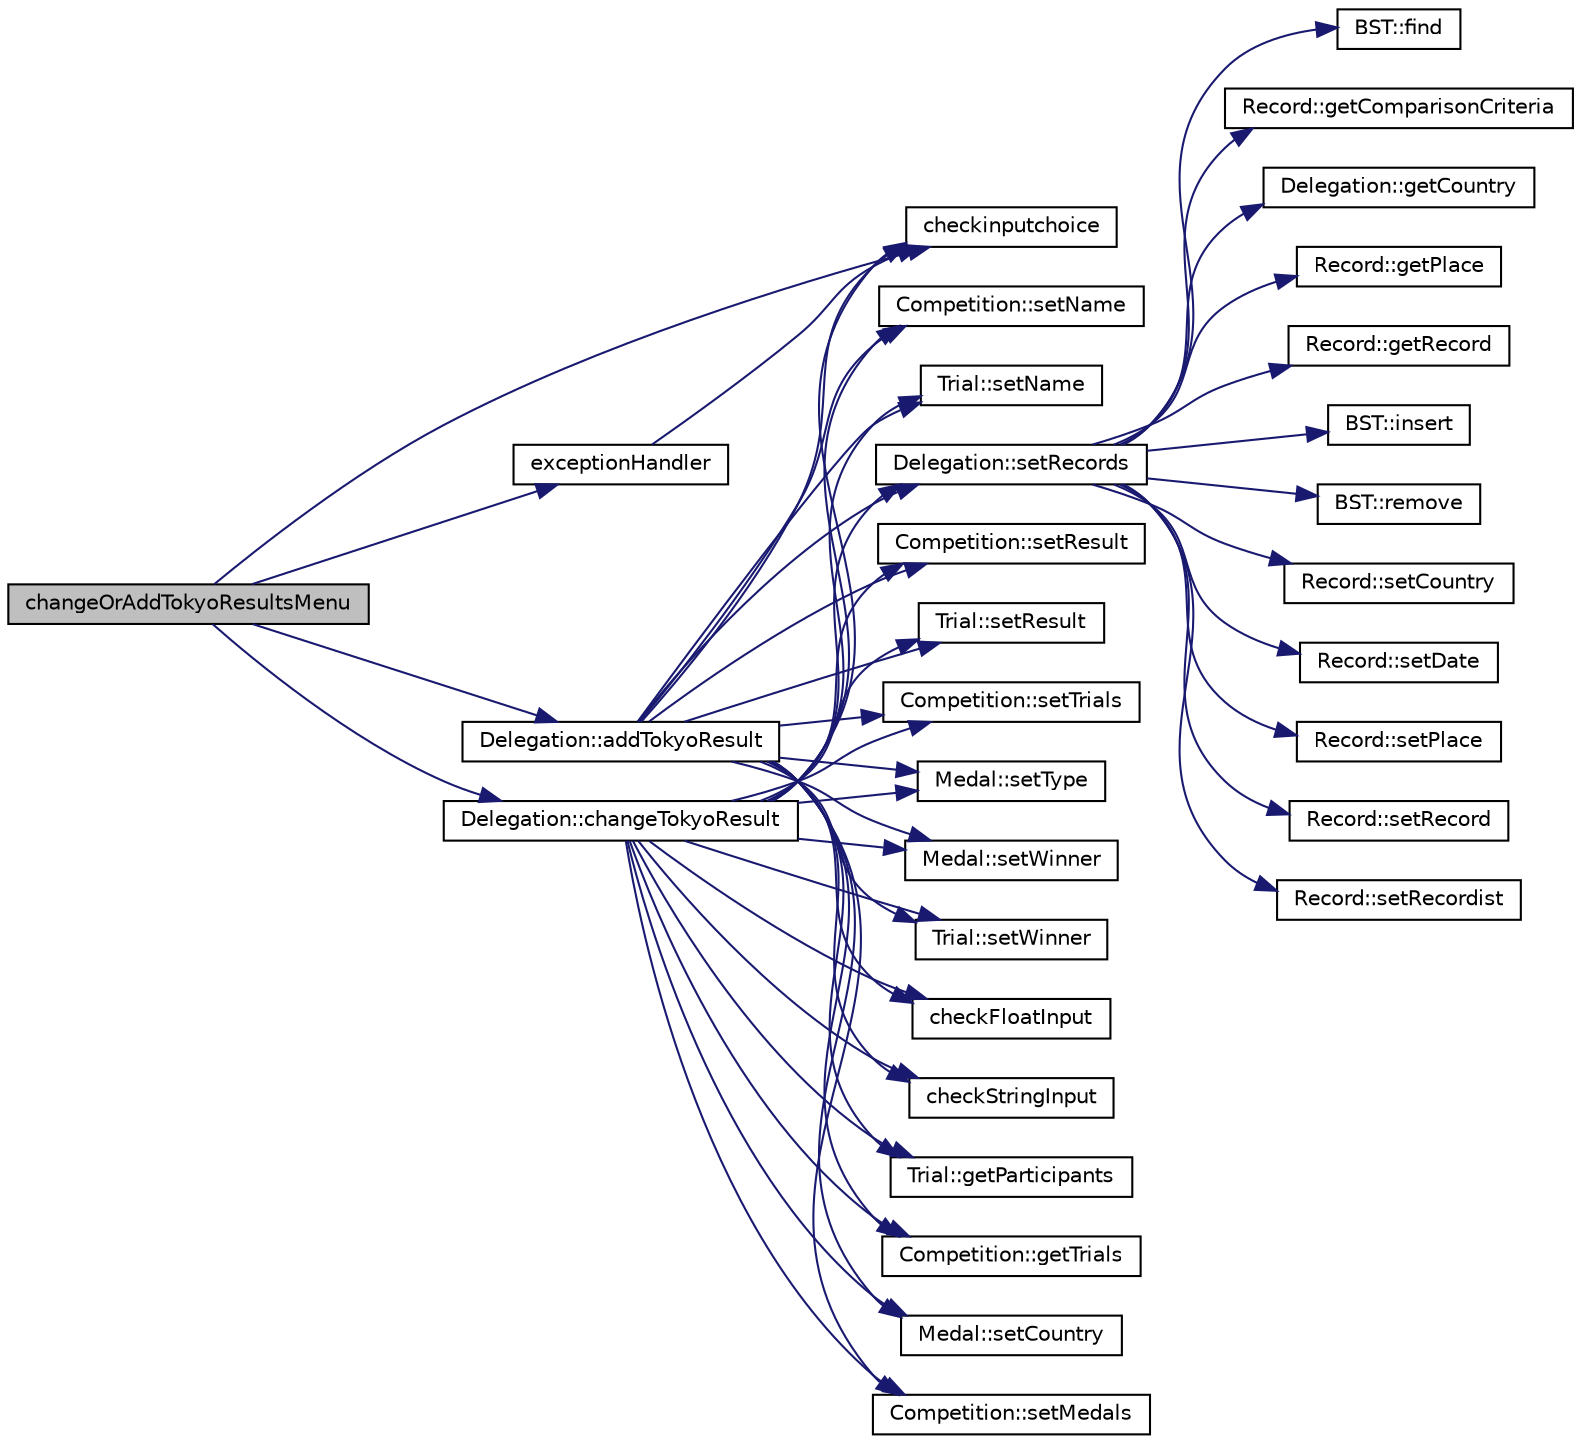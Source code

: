 digraph "changeOrAddTokyoResultsMenu"
{
 // LATEX_PDF_SIZE
  edge [fontname="Helvetica",fontsize="10",labelfontname="Helvetica",labelfontsize="10"];
  node [fontname="Helvetica",fontsize="10",shape=record];
  rankdir="LR";
  Node1 [label="changeOrAddTokyoResultsMenu",height=0.2,width=0.4,color="black", fillcolor="grey75", style="filled", fontcolor="black",tooltip=" "];
  Node1 -> Node2 [color="midnightblue",fontsize="10",style="solid",fontname="Helvetica"];
  Node2 [label="Delegation::addTokyoResult",height=0.2,width=0.4,color="black", fillcolor="white", style="filled",URL="$class_delegation.html#a0173d692b5a6254ee43c85781395b5c6",tooltip=" "];
  Node2 -> Node3 [color="midnightblue",fontsize="10",style="solid",fontname="Helvetica"];
  Node3 [label="checkFloatInput",height=0.2,width=0.4,color="black", fillcolor="white", style="filled",URL="$auxiliar_8cpp.html#a2951a42cbfb63434c2fd8f2e8ce17c0d",tooltip=" "];
  Node2 -> Node4 [color="midnightblue",fontsize="10",style="solid",fontname="Helvetica"];
  Node4 [label="checkinputchoice",height=0.2,width=0.4,color="black", fillcolor="white", style="filled",URL="$_menus_8cpp.html#a9a825f830de2a8df955bbffae0852fd8",tooltip=" "];
  Node2 -> Node5 [color="midnightblue",fontsize="10",style="solid",fontname="Helvetica"];
  Node5 [label="checkStringInput",height=0.2,width=0.4,color="black", fillcolor="white", style="filled",URL="$auxiliar_8cpp.html#a38b12b0ae17b209757adabb8c944f98b",tooltip=" "];
  Node2 -> Node6 [color="midnightblue",fontsize="10",style="solid",fontname="Helvetica"];
  Node6 [label="Trial::getParticipants",height=0.2,width=0.4,color="black", fillcolor="white", style="filled",URL="$class_trial.html#acd21887b327bab02669ba81eeb1097dd",tooltip=" "];
  Node2 -> Node7 [color="midnightblue",fontsize="10",style="solid",fontname="Helvetica"];
  Node7 [label="Competition::getTrials",height=0.2,width=0.4,color="black", fillcolor="white", style="filled",URL="$class_competition.html#a76c7d2221ebc03e40c1286e765ab8fa6",tooltip=" "];
  Node2 -> Node8 [color="midnightblue",fontsize="10",style="solid",fontname="Helvetica"];
  Node8 [label="Medal::setCountry",height=0.2,width=0.4,color="black", fillcolor="white", style="filled",URL="$class_medal.html#ac350570494f7b5e2660dd0e455d412d2",tooltip=" "];
  Node2 -> Node9 [color="midnightblue",fontsize="10",style="solid",fontname="Helvetica"];
  Node9 [label="Competition::setMedals",height=0.2,width=0.4,color="black", fillcolor="white", style="filled",URL="$class_competition.html#ab964b0de71728ad9aa76f0d1914c683a",tooltip=" "];
  Node2 -> Node10 [color="midnightblue",fontsize="10",style="solid",fontname="Helvetica"];
  Node10 [label="Competition::setName",height=0.2,width=0.4,color="black", fillcolor="white", style="filled",URL="$class_competition.html#a8433d8c5e39fb2c0cebe575c07b348a1",tooltip=" "];
  Node2 -> Node11 [color="midnightblue",fontsize="10",style="solid",fontname="Helvetica"];
  Node11 [label="Trial::setName",height=0.2,width=0.4,color="black", fillcolor="white", style="filled",URL="$class_trial.html#aab830b6e27415c2ae388f7f70561e183",tooltip=" "];
  Node2 -> Node12 [color="midnightblue",fontsize="10",style="solid",fontname="Helvetica"];
  Node12 [label="Delegation::setRecords",height=0.2,width=0.4,color="black", fillcolor="white", style="filled",URL="$class_delegation.html#a6229aa51cbac587077c939c61cbe4269",tooltip=" "];
  Node12 -> Node13 [color="midnightblue",fontsize="10",style="solid",fontname="Helvetica"];
  Node13 [label="BST::find",height=0.2,width=0.4,color="black", fillcolor="white", style="filled",URL="$class_b_s_t.html#aaf4eb6869f68db0069534f7b2dfbe53b",tooltip=" "];
  Node12 -> Node14 [color="midnightblue",fontsize="10",style="solid",fontname="Helvetica"];
  Node14 [label="Record::getComparisonCriteria",height=0.2,width=0.4,color="black", fillcolor="white", style="filled",URL="$class_record.html#a567e4ec69efbad165c75487b49437eef",tooltip=" "];
  Node12 -> Node15 [color="midnightblue",fontsize="10",style="solid",fontname="Helvetica"];
  Node15 [label="Delegation::getCountry",height=0.2,width=0.4,color="black", fillcolor="white", style="filled",URL="$class_delegation.html#a6c59a257e986222cc7bd41531f868413",tooltip=" "];
  Node12 -> Node16 [color="midnightblue",fontsize="10",style="solid",fontname="Helvetica"];
  Node16 [label="Record::getPlace",height=0.2,width=0.4,color="black", fillcolor="white", style="filled",URL="$class_record.html#a7ffc06c78b5046b4bd4fdaa43e31c424",tooltip=" "];
  Node12 -> Node17 [color="midnightblue",fontsize="10",style="solid",fontname="Helvetica"];
  Node17 [label="Record::getRecord",height=0.2,width=0.4,color="black", fillcolor="white", style="filled",URL="$class_record.html#ac05f060acc45e41a73a2ccaa31b1adb2",tooltip=" "];
  Node12 -> Node18 [color="midnightblue",fontsize="10",style="solid",fontname="Helvetica"];
  Node18 [label="BST::insert",height=0.2,width=0.4,color="black", fillcolor="white", style="filled",URL="$class_b_s_t.html#a2b117df6521c7d61dac75ff2c938bae7",tooltip=" "];
  Node12 -> Node19 [color="midnightblue",fontsize="10",style="solid",fontname="Helvetica"];
  Node19 [label="BST::remove",height=0.2,width=0.4,color="black", fillcolor="white", style="filled",URL="$class_b_s_t.html#a6f01a0b44daf82a42022b6eb4c0df7a2",tooltip=" "];
  Node12 -> Node20 [color="midnightblue",fontsize="10",style="solid",fontname="Helvetica"];
  Node20 [label="Record::setCountry",height=0.2,width=0.4,color="black", fillcolor="white", style="filled",URL="$class_record.html#a9600408f8ae5d9c6d9bed413eb142996",tooltip=" "];
  Node12 -> Node21 [color="midnightblue",fontsize="10",style="solid",fontname="Helvetica"];
  Node21 [label="Record::setDate",height=0.2,width=0.4,color="black", fillcolor="white", style="filled",URL="$class_record.html#a0531316b7cdb72e4837d7288b3e45459",tooltip=" "];
  Node12 -> Node22 [color="midnightblue",fontsize="10",style="solid",fontname="Helvetica"];
  Node22 [label="Record::setPlace",height=0.2,width=0.4,color="black", fillcolor="white", style="filled",URL="$class_record.html#ac9bd6d0f18648bac1fe89840350801b2",tooltip=" "];
  Node12 -> Node23 [color="midnightblue",fontsize="10",style="solid",fontname="Helvetica"];
  Node23 [label="Record::setRecord",height=0.2,width=0.4,color="black", fillcolor="white", style="filled",URL="$class_record.html#a7524a65c5c81a5fff1cb96f8e80abc05",tooltip=" "];
  Node12 -> Node24 [color="midnightblue",fontsize="10",style="solid",fontname="Helvetica"];
  Node24 [label="Record::setRecordist",height=0.2,width=0.4,color="black", fillcolor="white", style="filled",URL="$class_record.html#ab96b762ba0fda6e83d7532e958f5f2df",tooltip=" "];
  Node2 -> Node25 [color="midnightblue",fontsize="10",style="solid",fontname="Helvetica"];
  Node25 [label="Competition::setResult",height=0.2,width=0.4,color="black", fillcolor="white", style="filled",URL="$class_competition.html#ab4830c595185349bab3b7db371bac3f2",tooltip=" "];
  Node2 -> Node26 [color="midnightblue",fontsize="10",style="solid",fontname="Helvetica"];
  Node26 [label="Trial::setResult",height=0.2,width=0.4,color="black", fillcolor="white", style="filled",URL="$class_trial.html#a1846374332aa118717e891801c903666",tooltip=" "];
  Node2 -> Node27 [color="midnightblue",fontsize="10",style="solid",fontname="Helvetica"];
  Node27 [label="Competition::setTrials",height=0.2,width=0.4,color="black", fillcolor="white", style="filled",URL="$class_competition.html#af03fe30f951efd1b3a1fe040e68e8b11",tooltip=" "];
  Node2 -> Node28 [color="midnightblue",fontsize="10",style="solid",fontname="Helvetica"];
  Node28 [label="Medal::setType",height=0.2,width=0.4,color="black", fillcolor="white", style="filled",URL="$class_medal.html#ae247dca8ca2055abda6206396ec8b0da",tooltip=" "];
  Node2 -> Node29 [color="midnightblue",fontsize="10",style="solid",fontname="Helvetica"];
  Node29 [label="Medal::setWinner",height=0.2,width=0.4,color="black", fillcolor="white", style="filled",URL="$class_medal.html#a021e0d3f22a6bf4f14a25f293274435c",tooltip=" "];
  Node2 -> Node30 [color="midnightblue",fontsize="10",style="solid",fontname="Helvetica"];
  Node30 [label="Trial::setWinner",height=0.2,width=0.4,color="black", fillcolor="white", style="filled",URL="$class_trial.html#a2a8eee05fdd483fe01b4a873878140cf",tooltip=" "];
  Node1 -> Node31 [color="midnightblue",fontsize="10",style="solid",fontname="Helvetica"];
  Node31 [label="Delegation::changeTokyoResult",height=0.2,width=0.4,color="black", fillcolor="white", style="filled",URL="$class_delegation.html#a320fdb9f822a6efb2af591b0debe9a9c",tooltip=" "];
  Node31 -> Node3 [color="midnightblue",fontsize="10",style="solid",fontname="Helvetica"];
  Node31 -> Node4 [color="midnightblue",fontsize="10",style="solid",fontname="Helvetica"];
  Node31 -> Node5 [color="midnightblue",fontsize="10",style="solid",fontname="Helvetica"];
  Node31 -> Node6 [color="midnightblue",fontsize="10",style="solid",fontname="Helvetica"];
  Node31 -> Node7 [color="midnightblue",fontsize="10",style="solid",fontname="Helvetica"];
  Node31 -> Node8 [color="midnightblue",fontsize="10",style="solid",fontname="Helvetica"];
  Node31 -> Node9 [color="midnightblue",fontsize="10",style="solid",fontname="Helvetica"];
  Node31 -> Node10 [color="midnightblue",fontsize="10",style="solid",fontname="Helvetica"];
  Node31 -> Node11 [color="midnightblue",fontsize="10",style="solid",fontname="Helvetica"];
  Node31 -> Node12 [color="midnightblue",fontsize="10",style="solid",fontname="Helvetica"];
  Node31 -> Node25 [color="midnightblue",fontsize="10",style="solid",fontname="Helvetica"];
  Node31 -> Node26 [color="midnightblue",fontsize="10",style="solid",fontname="Helvetica"];
  Node31 -> Node27 [color="midnightblue",fontsize="10",style="solid",fontname="Helvetica"];
  Node31 -> Node28 [color="midnightblue",fontsize="10",style="solid",fontname="Helvetica"];
  Node31 -> Node29 [color="midnightblue",fontsize="10",style="solid",fontname="Helvetica"];
  Node31 -> Node30 [color="midnightblue",fontsize="10",style="solid",fontname="Helvetica"];
  Node1 -> Node4 [color="midnightblue",fontsize="10",style="solid",fontname="Helvetica"];
  Node1 -> Node32 [color="midnightblue",fontsize="10",style="solid",fontname="Helvetica"];
  Node32 [label="exceptionHandler",height=0.2,width=0.4,color="black", fillcolor="white", style="filled",URL="$auxiliar_8cpp.html#acb4791b6f9b97d6e3aecd0b140c018d0",tooltip=" "];
  Node32 -> Node4 [color="midnightblue",fontsize="10",style="solid",fontname="Helvetica"];
}
